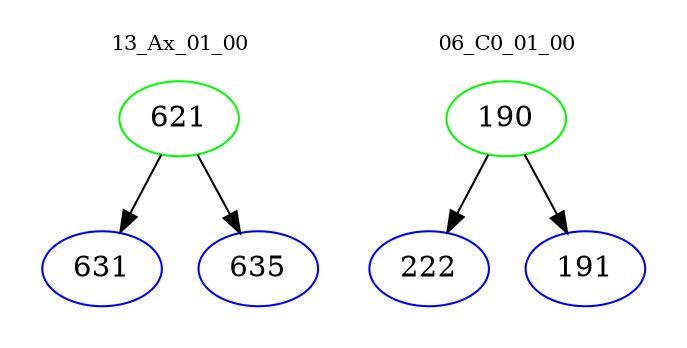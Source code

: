 digraph{
subgraph cluster_0 {
color = white
label = "13_Ax_01_00";
fontsize=10;
T0_621 [label="621", color="green"]
T0_621 -> T0_631 [color="black"]
T0_631 [label="631", color="blue"]
T0_621 -> T0_635 [color="black"]
T0_635 [label="635", color="blue"]
}
subgraph cluster_1 {
color = white
label = "06_C0_01_00";
fontsize=10;
T1_190 [label="190", color="green"]
T1_190 -> T1_222 [color="black"]
T1_222 [label="222", color="blue"]
T1_190 -> T1_191 [color="black"]
T1_191 [label="191", color="blue"]
}
}
